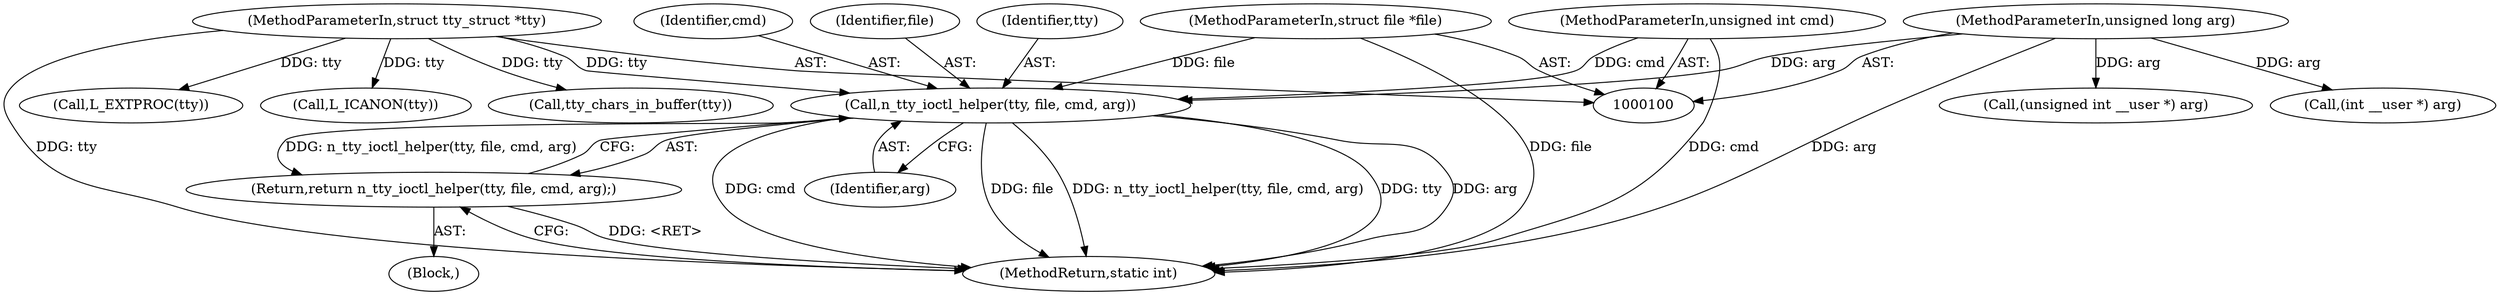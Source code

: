 digraph "0_linux_966031f340185eddd05affcf72b740549f056348@pointer" {
"1000159" [label="(Call,n_tty_ioctl_helper(tty, file, cmd, arg))"];
"1000101" [label="(MethodParameterIn,struct tty_struct *tty)"];
"1000102" [label="(MethodParameterIn,struct file *file)"];
"1000103" [label="(MethodParameterIn,unsigned int cmd)"];
"1000104" [label="(MethodParameterIn,unsigned long arg)"];
"1000158" [label="(Return,return n_tty_ioctl_helper(tty, file, cmd, arg);)"];
"1000154" [label="(Call,(unsigned int __user *) arg)"];
"1000135" [label="(Call,L_EXTPROC(tty))"];
"1000161" [label="(Identifier,file)"];
"1000121" [label="(Call,(int __user *) arg)"];
"1000101" [label="(MethodParameterIn,struct tty_struct *tty)"];
"1000104" [label="(MethodParameterIn,unsigned long arg)"];
"1000158" [label="(Return,return n_tty_ioctl_helper(tty, file, cmd, arg);)"];
"1000103" [label="(MethodParameterIn,unsigned int cmd)"];
"1000160" [label="(Identifier,tty)"];
"1000159" [label="(Call,n_tty_ioctl_helper(tty, file, cmd, arg))"];
"1000164" [label="(MethodReturn,static int)"];
"1000102" [label="(MethodParameterIn,struct file *file)"];
"1000132" [label="(Call,L_ICANON(tty))"];
"1000119" [label="(Call,tty_chars_in_buffer(tty))"];
"1000163" [label="(Identifier,arg)"];
"1000162" [label="(Identifier,cmd)"];
"1000115" [label="(Block,)"];
"1000159" -> "1000158"  [label="AST: "];
"1000159" -> "1000163"  [label="CFG: "];
"1000160" -> "1000159"  [label="AST: "];
"1000161" -> "1000159"  [label="AST: "];
"1000162" -> "1000159"  [label="AST: "];
"1000163" -> "1000159"  [label="AST: "];
"1000158" -> "1000159"  [label="CFG: "];
"1000159" -> "1000164"  [label="DDG: n_tty_ioctl_helper(tty, file, cmd, arg)"];
"1000159" -> "1000164"  [label="DDG: tty"];
"1000159" -> "1000164"  [label="DDG: arg"];
"1000159" -> "1000164"  [label="DDG: cmd"];
"1000159" -> "1000164"  [label="DDG: file"];
"1000159" -> "1000158"  [label="DDG: n_tty_ioctl_helper(tty, file, cmd, arg)"];
"1000101" -> "1000159"  [label="DDG: tty"];
"1000102" -> "1000159"  [label="DDG: file"];
"1000103" -> "1000159"  [label="DDG: cmd"];
"1000104" -> "1000159"  [label="DDG: arg"];
"1000101" -> "1000100"  [label="AST: "];
"1000101" -> "1000164"  [label="DDG: tty"];
"1000101" -> "1000119"  [label="DDG: tty"];
"1000101" -> "1000132"  [label="DDG: tty"];
"1000101" -> "1000135"  [label="DDG: tty"];
"1000102" -> "1000100"  [label="AST: "];
"1000102" -> "1000164"  [label="DDG: file"];
"1000103" -> "1000100"  [label="AST: "];
"1000103" -> "1000164"  [label="DDG: cmd"];
"1000104" -> "1000100"  [label="AST: "];
"1000104" -> "1000164"  [label="DDG: arg"];
"1000104" -> "1000121"  [label="DDG: arg"];
"1000104" -> "1000154"  [label="DDG: arg"];
"1000158" -> "1000115"  [label="AST: "];
"1000164" -> "1000158"  [label="CFG: "];
"1000158" -> "1000164"  [label="DDG: <RET>"];
}
